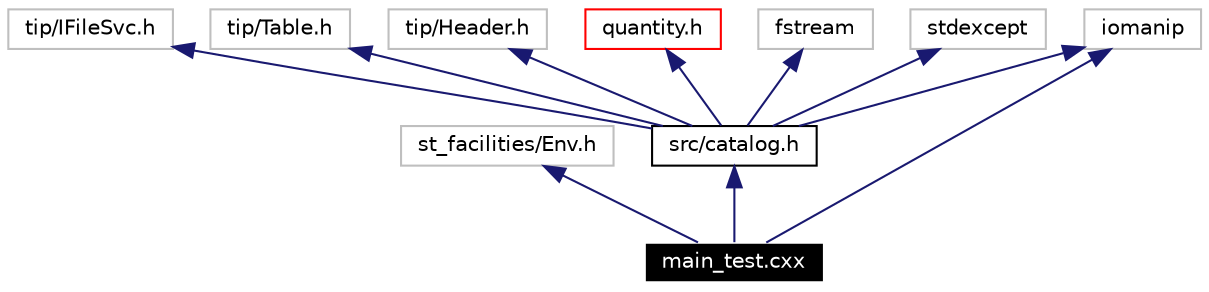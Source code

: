 digraph G
{
  edge [fontname="Helvetica",fontsize=10,labelfontname="Helvetica",labelfontsize=10];
  node [fontname="Helvetica",fontsize=10,shape=record];
  Node79 [label="main_test.cxx",height=0.2,width=0.4,color="white", fillcolor="black", style="filled" fontcolor="white"];
  Node80 -> Node79 [dir=back,color="midnightblue",fontsize=10,style="solid",fontname="Helvetica"];
  Node80 [label="st_facilities/Env.h",height=0.2,width=0.4,color="grey75"];
  Node81 -> Node79 [dir=back,color="midnightblue",fontsize=10,style="solid",fontname="Helvetica"];
  Node81 [label="src/catalog.h",height=0.2,width=0.4,color="black",URL="$catalog_8h.html"];
  Node82 -> Node81 [dir=back,color="midnightblue",fontsize=10,style="solid",fontname="Helvetica"];
  Node82 [label="tip/IFileSvc.h",height=0.2,width=0.4,color="grey75"];
  Node83 -> Node81 [dir=back,color="midnightblue",fontsize=10,style="solid",fontname="Helvetica"];
  Node83 [label="tip/Table.h",height=0.2,width=0.4,color="grey75"];
  Node84 -> Node81 [dir=back,color="midnightblue",fontsize=10,style="solid",fontname="Helvetica"];
  Node84 [label="tip/Header.h",height=0.2,width=0.4,color="grey75"];
  Node85 -> Node81 [dir=back,color="midnightblue",fontsize=10,style="solid",fontname="Helvetica"];
  Node85 [label="quantity.h",height=0.2,width=0.4,color="red",URL="$quantity_8h.html"];
  Node91 -> Node81 [dir=back,color="midnightblue",fontsize=10,style="solid",fontname="Helvetica"];
  Node91 [label="fstream",height=0.2,width=0.4,color="grey75"];
  Node92 -> Node81 [dir=back,color="midnightblue",fontsize=10,style="solid",fontname="Helvetica"];
  Node92 [label="iomanip",height=0.2,width=0.4,color="grey75"];
  Node93 -> Node81 [dir=back,color="midnightblue",fontsize=10,style="solid",fontname="Helvetica"];
  Node93 [label="stdexcept",height=0.2,width=0.4,color="grey75"];
  Node92 -> Node79 [dir=back,color="midnightblue",fontsize=10,style="solid",fontname="Helvetica"];
}
